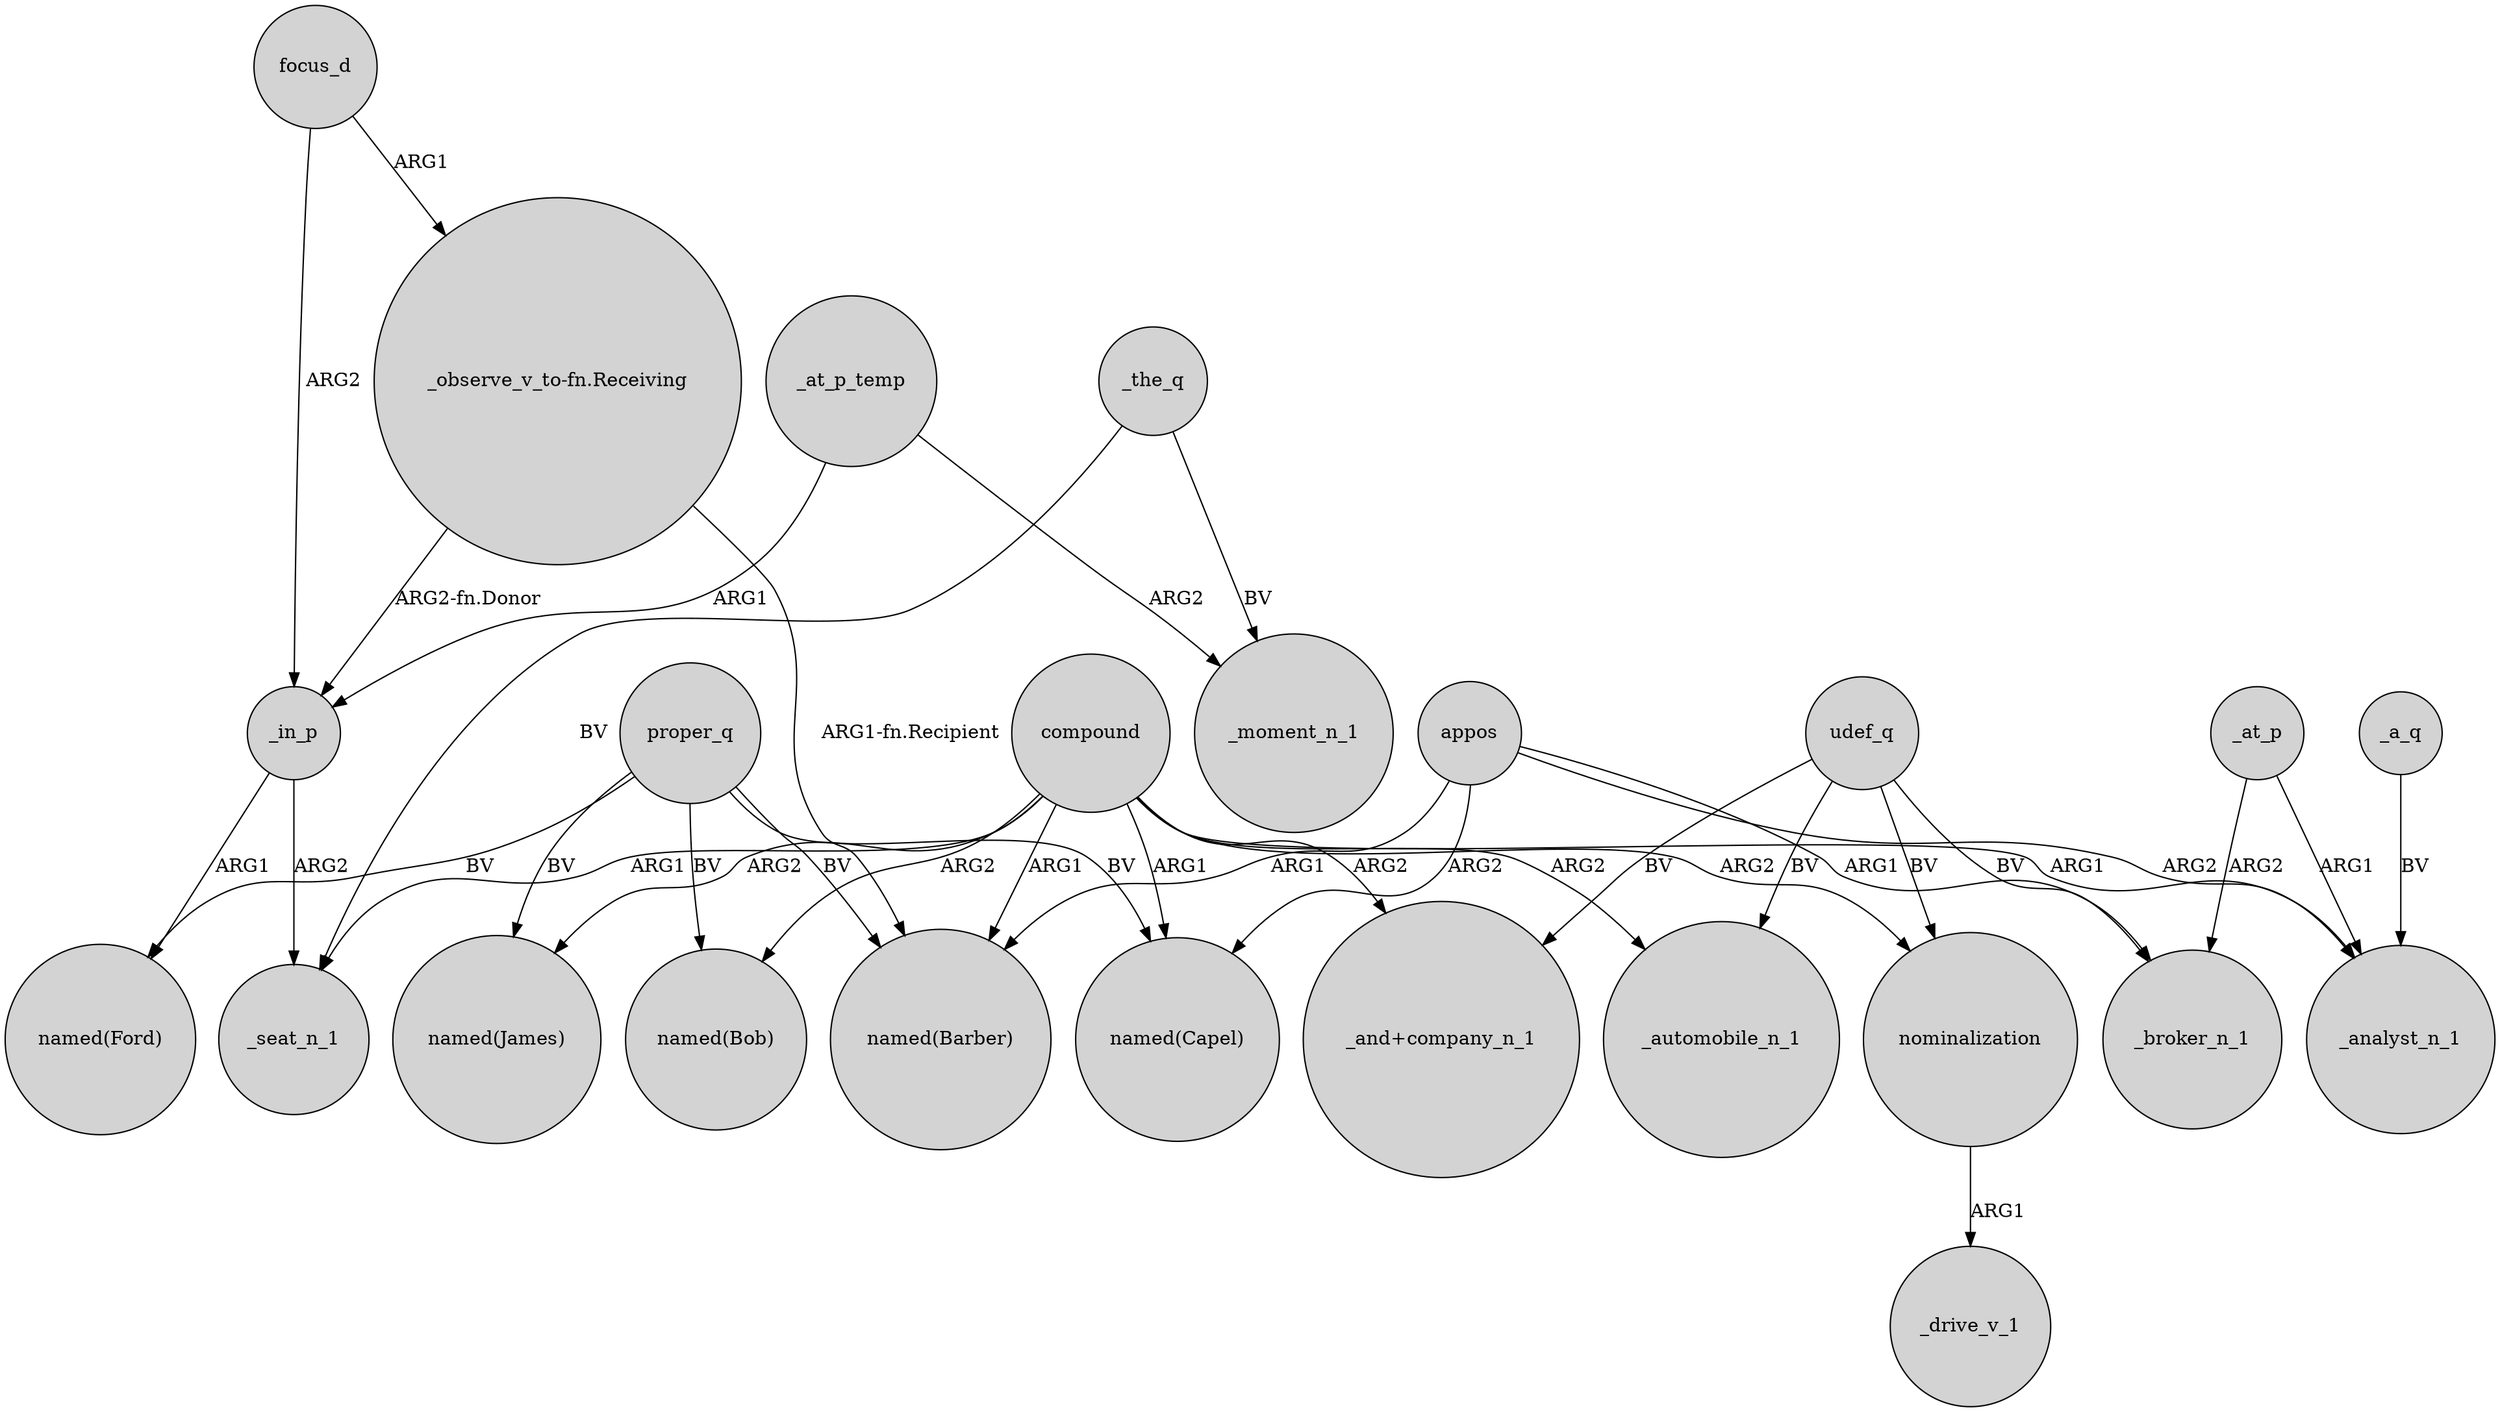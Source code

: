 digraph {
	node [shape=circle style=filled]
	"_observe_v_to-fn.Receiving" -> _in_p [label="ARG2-fn.Donor"]
	"_observe_v_to-fn.Receiving" -> "named(Barber)" [label="ARG1-fn.Recipient"]
	proper_q -> "named(Barber)" [label=BV]
	focus_d -> "_observe_v_to-fn.Receiving" [label=ARG1]
	_in_p -> _seat_n_1 [label=ARG2]
	proper_q -> "named(James)" [label=BV]
	udef_q -> _broker_n_1 [label=BV]
	proper_q -> "named(Ford)" [label=BV]
	compound -> "_and+company_n_1" [label=ARG2]
	udef_q -> nominalization [label=BV]
	compound -> _seat_n_1 [label=ARG1]
	appos -> _broker_n_1 [label=ARG1]
	proper_q -> "named(Bob)" [label=BV]
	_at_p -> _broker_n_1 [label=ARG2]
	proper_q -> "named(Capel)" [label=BV]
	appos -> "named(Capel)" [label=ARG2]
	_at_p_temp -> _in_p [label=ARG1]
	compound -> "named(Bob)" [label=ARG2]
	_a_q -> _analyst_n_1 [label=BV]
	udef_q -> _automobile_n_1 [label=BV]
	compound -> nominalization [label=ARG2]
	_in_p -> "named(Ford)" [label=ARG1]
	_at_p -> _analyst_n_1 [label=ARG1]
	appos -> _analyst_n_1 [label=ARG2]
	appos -> "named(Barber)" [label=ARG1]
	compound -> _analyst_n_1 [label=ARG1]
	compound -> "named(Barber)" [label=ARG1]
	focus_d -> _in_p [label=ARG2]
	compound -> "named(Capel)" [label=ARG1]
	_at_p_temp -> _moment_n_1 [label=ARG2]
	compound -> "named(James)" [label=ARG2]
	nominalization -> _drive_v_1 [label=ARG1]
	compound -> _automobile_n_1 [label=ARG2]
	udef_q -> "_and+company_n_1" [label=BV]
	_the_q -> _seat_n_1 [label=BV]
	_the_q -> _moment_n_1 [label=BV]
}
